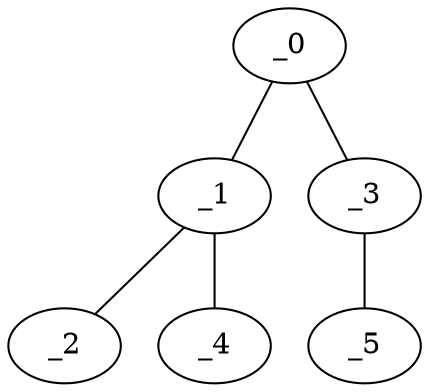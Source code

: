 graph NP1_0104 {
	_0	 [x="0.605271",
		y="2.87841"];
	_1	 [x="2.24",
		y="0.6"];
	_0 -- _1;
	_3	 [x="0.7",
		y="0.59"];
	_0 -- _3;
	_2	 [x="2.26093",
		y="2.8877"];
	_1 -- _2;
	_4	 [x="0.161769",
		y="1.93692"];
	_1 -- _4;
	_5	 [x="1.84194",
		y="0.69549"];
	_3 -- _5;
}
